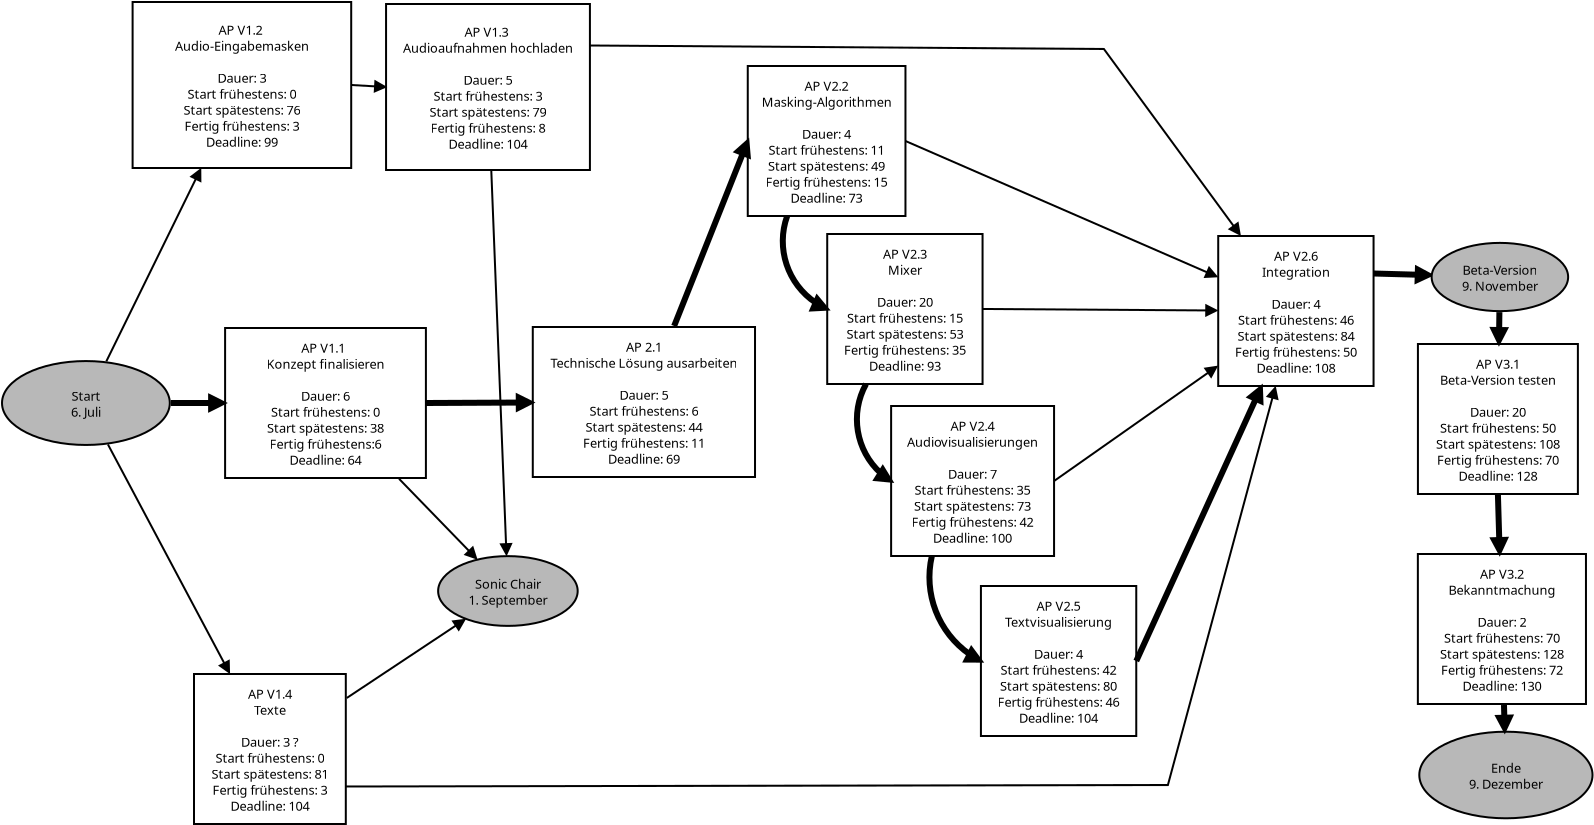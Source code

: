 <?xml version="1.0" encoding="UTF-8"?>
<dia:diagram xmlns:dia="http://www.lysator.liu.se/~alla/dia/">
  <dia:layer name="Background" visible="true" connectable="true" active="true">
    <dia:object type="Flowchart - Box" version="0" id="O0">
      <dia:attribute name="obj_pos">
        <dia:point val="12.81,16.8"/>
      </dia:attribute>
      <dia:attribute name="obj_bb">
        <dia:rectangle val="12.76,16.75;22.9,24.35"/>
      </dia:attribute>
      <dia:attribute name="elem_corner">
        <dia:point val="12.81,16.8"/>
      </dia:attribute>
      <dia:attribute name="elem_width">
        <dia:real val="10.04"/>
      </dia:attribute>
      <dia:attribute name="elem_height">
        <dia:real val="7.5"/>
      </dia:attribute>
      <dia:attribute name="show_background">
        <dia:boolean val="true"/>
      </dia:attribute>
      <dia:attribute name="padding">
        <dia:real val="0.5"/>
      </dia:attribute>
      <dia:attribute name="text">
        <dia:composite type="text">
          <dia:attribute name="string">
            <dia:string>#AP V1.1 
Konzept finalisieren

Dauer: 6
Start frühestens: 0
Start spätestens: 38
Fertig frühestens:6
Deadline: 64#</dia:string>
          </dia:attribute>
          <dia:attribute name="font">
            <dia:font family="sans" style="0" name="Helvetica"/>
          </dia:attribute>
          <dia:attribute name="height">
            <dia:real val="0.8"/>
          </dia:attribute>
          <dia:attribute name="pos">
            <dia:point val="17.83,17.945"/>
          </dia:attribute>
          <dia:attribute name="color">
            <dia:color val="#000000ff"/>
          </dia:attribute>
          <dia:attribute name="alignment">
            <dia:enum val="1"/>
          </dia:attribute>
        </dia:composite>
      </dia:attribute>
    </dia:object>
    <dia:object type="Flowchart - Box" version="0" id="O1">
      <dia:attribute name="obj_pos">
        <dia:point val="8.185,0.5"/>
      </dia:attribute>
      <dia:attribute name="obj_bb">
        <dia:rectangle val="8.135,0.45;19.165,8.85"/>
      </dia:attribute>
      <dia:attribute name="elem_corner">
        <dia:point val="8.185,0.5"/>
      </dia:attribute>
      <dia:attribute name="elem_width">
        <dia:real val="10.93"/>
      </dia:attribute>
      <dia:attribute name="elem_height">
        <dia:real val="8.3"/>
      </dia:attribute>
      <dia:attribute name="show_background">
        <dia:boolean val="true"/>
      </dia:attribute>
      <dia:attribute name="padding">
        <dia:real val="0.5"/>
      </dia:attribute>
      <dia:attribute name="text">
        <dia:composite type="text">
          <dia:attribute name="string">
            <dia:string>#AP V1.2 
Audio-Eingabemasken

Dauer: 3
Start frühestens: 0
Start spätestens: 76
Fertig frühestens: 3
Deadline: 99#</dia:string>
          </dia:attribute>
          <dia:attribute name="font">
            <dia:font family="sans" style="0" name="Helvetica"/>
          </dia:attribute>
          <dia:attribute name="height">
            <dia:real val="0.8"/>
          </dia:attribute>
          <dia:attribute name="pos">
            <dia:point val="13.65,2.045"/>
          </dia:attribute>
          <dia:attribute name="color">
            <dia:color val="#000000ff"/>
          </dia:attribute>
          <dia:attribute name="alignment">
            <dia:enum val="1"/>
          </dia:attribute>
        </dia:composite>
      </dia:attribute>
    </dia:object>
    <dia:object type="Flowchart - Box" version="0" id="O2">
      <dia:attribute name="obj_pos">
        <dia:point val="20.858,0.6"/>
      </dia:attribute>
      <dia:attribute name="obj_bb">
        <dia:rectangle val="20.808,0.55;31.1,8.95"/>
      </dia:attribute>
      <dia:attribute name="elem_corner">
        <dia:point val="20.858,0.6"/>
      </dia:attribute>
      <dia:attribute name="elem_width">
        <dia:real val="10.193"/>
      </dia:attribute>
      <dia:attribute name="elem_height">
        <dia:real val="8.3"/>
      </dia:attribute>
      <dia:attribute name="show_background">
        <dia:boolean val="true"/>
      </dia:attribute>
      <dia:attribute name="padding">
        <dia:real val="0.5"/>
      </dia:attribute>
      <dia:attribute name="text">
        <dia:composite type="text">
          <dia:attribute name="string">
            <dia:string>#AP V1.3 
Audioaufnahmen hochladen

Dauer: 5
Start frühestens: 3
Start spätestens: 79
Fertig frühestens: 8
Deadline: 104#</dia:string>
          </dia:attribute>
          <dia:attribute name="font">
            <dia:font family="sans" style="0" name="Helvetica"/>
          </dia:attribute>
          <dia:attribute name="height">
            <dia:real val="0.8"/>
          </dia:attribute>
          <dia:attribute name="pos">
            <dia:point val="25.954,2.145"/>
          </dia:attribute>
          <dia:attribute name="color">
            <dia:color val="#000000ff"/>
          </dia:attribute>
          <dia:attribute name="alignment">
            <dia:enum val="1"/>
          </dia:attribute>
        </dia:composite>
      </dia:attribute>
    </dia:object>
    <dia:object type="Standard - Line" version="0" id="O3">
      <dia:attribute name="obj_pos">
        <dia:point val="19.115,4.65"/>
      </dia:attribute>
      <dia:attribute name="obj_bb">
        <dia:rectangle val="19.062,4.385;20.919,5.046"/>
      </dia:attribute>
      <dia:attribute name="conn_endpoints">
        <dia:point val="19.115,4.65"/>
        <dia:point val="20.858,4.75"/>
      </dia:attribute>
      <dia:attribute name="numcp">
        <dia:int val="1"/>
      </dia:attribute>
      <dia:attribute name="end_arrow">
        <dia:enum val="3"/>
      </dia:attribute>
      <dia:attribute name="end_arrow_length">
        <dia:real val="0.5"/>
      </dia:attribute>
      <dia:attribute name="end_arrow_width">
        <dia:real val="0.5"/>
      </dia:attribute>
      <dia:connections>
        <dia:connection handle="0" to="O1" connection="8"/>
        <dia:connection handle="1" to="O2" connection="7"/>
      </dia:connections>
    </dia:object>
    <dia:object type="Flowchart - Box" version="0" id="O4">
      <dia:attribute name="obj_pos">
        <dia:point val="11.255,34.1"/>
      </dia:attribute>
      <dia:attribute name="obj_bb">
        <dia:rectangle val="11.205,34.05;18.895,41.65"/>
      </dia:attribute>
      <dia:attribute name="elem_corner">
        <dia:point val="11.255,34.1"/>
      </dia:attribute>
      <dia:attribute name="elem_width">
        <dia:real val="7.59"/>
      </dia:attribute>
      <dia:attribute name="elem_height">
        <dia:real val="7.5"/>
      </dia:attribute>
      <dia:attribute name="show_background">
        <dia:boolean val="true"/>
      </dia:attribute>
      <dia:attribute name="padding">
        <dia:real val="0.5"/>
      </dia:attribute>
      <dia:attribute name="text">
        <dia:composite type="text">
          <dia:attribute name="string">
            <dia:string>#AP V1.4
Texte

Dauer: 3 ?
Start frühestens: 0
Start spätestens: 81
Fertig frühestens: 3
Deadline: 104#</dia:string>
          </dia:attribute>
          <dia:attribute name="font">
            <dia:font family="sans" style="0" name="Helvetica"/>
          </dia:attribute>
          <dia:attribute name="height">
            <dia:real val="0.8"/>
          </dia:attribute>
          <dia:attribute name="pos">
            <dia:point val="15.05,35.245"/>
          </dia:attribute>
          <dia:attribute name="color">
            <dia:color val="#000000ff"/>
          </dia:attribute>
          <dia:attribute name="alignment">
            <dia:enum val="1"/>
          </dia:attribute>
        </dia:composite>
      </dia:attribute>
    </dia:object>
    <dia:object type="Flowchart - Box" version="0" id="O5">
      <dia:attribute name="obj_pos">
        <dia:point val="28.194,16.75"/>
      </dia:attribute>
      <dia:attribute name="obj_bb">
        <dia:rectangle val="28.144,16.7;39.356,24.3"/>
      </dia:attribute>
      <dia:attribute name="elem_corner">
        <dia:point val="28.194,16.75"/>
      </dia:attribute>
      <dia:attribute name="elem_width">
        <dia:real val="11.112"/>
      </dia:attribute>
      <dia:attribute name="elem_height">
        <dia:real val="7.5"/>
      </dia:attribute>
      <dia:attribute name="show_background">
        <dia:boolean val="true"/>
      </dia:attribute>
      <dia:attribute name="padding">
        <dia:real val="0.5"/>
      </dia:attribute>
      <dia:attribute name="text">
        <dia:composite type="text">
          <dia:attribute name="string">
            <dia:string>#AP 2.1
Technische Lösung ausarbeiten

Dauer: 5
Start frühestens: 6
Start spätestens: 44
Fertig frühestens: 11
Deadline: 69#</dia:string>
          </dia:attribute>
          <dia:attribute name="font">
            <dia:font family="sans" style="0" name="Helvetica"/>
          </dia:attribute>
          <dia:attribute name="height">
            <dia:real val="0.8"/>
          </dia:attribute>
          <dia:attribute name="pos">
            <dia:point val="33.75,17.895"/>
          </dia:attribute>
          <dia:attribute name="color">
            <dia:color val="#000000ff"/>
          </dia:attribute>
          <dia:attribute name="alignment">
            <dia:enum val="1"/>
          </dia:attribute>
        </dia:composite>
      </dia:attribute>
    </dia:object>
    <dia:object type="Standard - Line" version="0" id="O6">
      <dia:attribute name="obj_pos">
        <dia:point val="22.85,20.55"/>
      </dia:attribute>
      <dia:attribute name="obj_bb">
        <dia:rectangle val="22.699,20.037;28.33,21.022"/>
      </dia:attribute>
      <dia:attribute name="conn_endpoints">
        <dia:point val="22.85,20.55"/>
        <dia:point val="28.144,20.526"/>
      </dia:attribute>
      <dia:attribute name="numcp">
        <dia:int val="1"/>
      </dia:attribute>
      <dia:attribute name="line_width">
        <dia:real val="0.3"/>
      </dia:attribute>
      <dia:attribute name="end_arrow">
        <dia:enum val="3"/>
      </dia:attribute>
      <dia:attribute name="end_arrow_length">
        <dia:real val="0.5"/>
      </dia:attribute>
      <dia:attribute name="end_arrow_width">
        <dia:real val="0.5"/>
      </dia:attribute>
      <dia:connections>
        <dia:connection handle="0" to="O0" connection="8"/>
        <dia:connection handle="1" to="O5" connection="16"/>
      </dia:connections>
    </dia:object>
    <dia:object type="Flowchart - Box" version="0" id="O7">
      <dia:attribute name="obj_pos">
        <dia:point val="38.943,3.7"/>
      </dia:attribute>
      <dia:attribute name="obj_bb">
        <dia:rectangle val="38.892,3.65;46.877,11.25"/>
      </dia:attribute>
      <dia:attribute name="elem_corner">
        <dia:point val="38.943,3.7"/>
      </dia:attribute>
      <dia:attribute name="elem_width">
        <dia:real val="7.885"/>
      </dia:attribute>
      <dia:attribute name="elem_height">
        <dia:real val="7.5"/>
      </dia:attribute>
      <dia:attribute name="show_background">
        <dia:boolean val="true"/>
      </dia:attribute>
      <dia:attribute name="padding">
        <dia:real val="0.5"/>
      </dia:attribute>
      <dia:attribute name="text">
        <dia:composite type="text">
          <dia:attribute name="string">
            <dia:string>#AP V2.2
Masking-Algorithmen

Dauer: 4
Start frühestens: 11
Start spätestens: 49
Fertig frühestens: 15
Deadline: 73#</dia:string>
          </dia:attribute>
          <dia:attribute name="font">
            <dia:font family="sans" style="0" name="Helvetica"/>
          </dia:attribute>
          <dia:attribute name="height">
            <dia:real val="0.8"/>
          </dia:attribute>
          <dia:attribute name="pos">
            <dia:point val="42.885,4.845"/>
          </dia:attribute>
          <dia:attribute name="color">
            <dia:color val="#000000ff"/>
          </dia:attribute>
          <dia:attribute name="alignment">
            <dia:enum val="1"/>
          </dia:attribute>
        </dia:composite>
      </dia:attribute>
    </dia:object>
    <dia:object type="Standard - Line" version="0" id="O8">
      <dia:attribute name="obj_pos">
        <dia:point val="35.262,16.701"/>
      </dia:attribute>
      <dia:attribute name="obj_bb">
        <dia:rectangle val="35.067,7.255;39.137,16.895"/>
      </dia:attribute>
      <dia:attribute name="conn_endpoints">
        <dia:point val="35.262,16.701"/>
        <dia:point val="38.943,7.45"/>
      </dia:attribute>
      <dia:attribute name="numcp">
        <dia:int val="1"/>
      </dia:attribute>
      <dia:attribute name="line_width">
        <dia:real val="0.3"/>
      </dia:attribute>
      <dia:attribute name="end_arrow">
        <dia:enum val="3"/>
      </dia:attribute>
      <dia:attribute name="end_arrow_length">
        <dia:real val="0.5"/>
      </dia:attribute>
      <dia:attribute name="end_arrow_width">
        <dia:real val="0.5"/>
      </dia:attribute>
      <dia:connections>
        <dia:connection handle="0" to="O5" connection="16"/>
        <dia:connection handle="1" to="O7" connection="7"/>
      </dia:connections>
    </dia:object>
    <dia:object type="Flowchart - Box" version="0" id="O9">
      <dia:attribute name="obj_pos">
        <dia:point val="42.916,12.1"/>
      </dia:attribute>
      <dia:attribute name="obj_bb">
        <dia:rectangle val="42.866,12.05;50.734,19.65"/>
      </dia:attribute>
      <dia:attribute name="elem_corner">
        <dia:point val="42.916,12.1"/>
      </dia:attribute>
      <dia:attribute name="elem_width">
        <dia:real val="7.767"/>
      </dia:attribute>
      <dia:attribute name="elem_height">
        <dia:real val="7.5"/>
      </dia:attribute>
      <dia:attribute name="show_background">
        <dia:boolean val="true"/>
      </dia:attribute>
      <dia:attribute name="padding">
        <dia:real val="0.5"/>
      </dia:attribute>
      <dia:attribute name="text">
        <dia:composite type="text">
          <dia:attribute name="string">
            <dia:string>#AP V2.3
Mixer

Dauer: 20
Start frühestens: 15
Start spätestens: 53
Fertig frühestens: 35
Deadline: 93#</dia:string>
          </dia:attribute>
          <dia:attribute name="font">
            <dia:font family="sans" style="0" name="Helvetica"/>
          </dia:attribute>
          <dia:attribute name="height">
            <dia:real val="0.8"/>
          </dia:attribute>
          <dia:attribute name="pos">
            <dia:point val="46.8,13.245"/>
          </dia:attribute>
          <dia:attribute name="color">
            <dia:color val="#000000ff"/>
          </dia:attribute>
          <dia:attribute name="alignment">
            <dia:enum val="1"/>
          </dia:attribute>
        </dia:composite>
      </dia:attribute>
    </dia:object>
    <dia:object type="Flowchart - Box" version="0" id="O10">
      <dia:attribute name="obj_pos">
        <dia:point val="46.111,20.7"/>
      </dia:attribute>
      <dia:attribute name="obj_bb">
        <dia:rectangle val="46.061,20.65;54.309,28.25"/>
      </dia:attribute>
      <dia:attribute name="elem_corner">
        <dia:point val="46.111,20.7"/>
      </dia:attribute>
      <dia:attribute name="elem_width">
        <dia:real val="8.147"/>
      </dia:attribute>
      <dia:attribute name="elem_height">
        <dia:real val="7.5"/>
      </dia:attribute>
      <dia:attribute name="show_background">
        <dia:boolean val="true"/>
      </dia:attribute>
      <dia:attribute name="padding">
        <dia:real val="0.5"/>
      </dia:attribute>
      <dia:attribute name="text">
        <dia:composite type="text">
          <dia:attribute name="string">
            <dia:string>#AP V2.4
Audiovisualisierungen

Dauer: 7
Start frühestens: 35
Start spätestens: 73
Fertig frühestens: 42
Deadline: 100#</dia:string>
          </dia:attribute>
          <dia:attribute name="font">
            <dia:font family="sans" style="0" name="Helvetica"/>
          </dia:attribute>
          <dia:attribute name="height">
            <dia:real val="0.8"/>
          </dia:attribute>
          <dia:attribute name="pos">
            <dia:point val="50.185,21.845"/>
          </dia:attribute>
          <dia:attribute name="color">
            <dia:color val="#000000ff"/>
          </dia:attribute>
          <dia:attribute name="alignment">
            <dia:enum val="1"/>
          </dia:attribute>
        </dia:composite>
      </dia:attribute>
    </dia:object>
    <dia:object type="Flowchart - Box" version="0" id="O11">
      <dia:attribute name="obj_pos">
        <dia:point val="50.601,29.7"/>
      </dia:attribute>
      <dia:attribute name="obj_bb">
        <dia:rectangle val="50.551,29.65;58.419,37.25"/>
      </dia:attribute>
      <dia:attribute name="elem_corner">
        <dia:point val="50.601,29.7"/>
      </dia:attribute>
      <dia:attribute name="elem_width">
        <dia:real val="7.767"/>
      </dia:attribute>
      <dia:attribute name="elem_height">
        <dia:real val="7.5"/>
      </dia:attribute>
      <dia:attribute name="show_background">
        <dia:boolean val="true"/>
      </dia:attribute>
      <dia:attribute name="padding">
        <dia:real val="0.5"/>
      </dia:attribute>
      <dia:attribute name="text">
        <dia:composite type="text">
          <dia:attribute name="string">
            <dia:string>#AP V2.5
Textvisualisierung

Dauer: 4
Start frühestens: 42
Start spätestens: 80
Fertig frühestens: 46
Deadline: 104#</dia:string>
          </dia:attribute>
          <dia:attribute name="font">
            <dia:font family="sans" style="0" name="Helvetica"/>
          </dia:attribute>
          <dia:attribute name="height">
            <dia:real val="0.8"/>
          </dia:attribute>
          <dia:attribute name="pos">
            <dia:point val="54.485,30.845"/>
          </dia:attribute>
          <dia:attribute name="color">
            <dia:color val="#000000ff"/>
          </dia:attribute>
          <dia:attribute name="alignment">
            <dia:enum val="1"/>
          </dia:attribute>
        </dia:composite>
      </dia:attribute>
    </dia:object>
    <dia:object type="Flowchart - Box" version="0" id="O12">
      <dia:attribute name="obj_pos">
        <dia:point val="62.466,12.2"/>
      </dia:attribute>
      <dia:attribute name="obj_bb">
        <dia:rectangle val="62.416,12.15;70.284,19.75"/>
      </dia:attribute>
      <dia:attribute name="elem_corner">
        <dia:point val="62.466,12.2"/>
      </dia:attribute>
      <dia:attribute name="elem_width">
        <dia:real val="7.767"/>
      </dia:attribute>
      <dia:attribute name="elem_height">
        <dia:real val="7.5"/>
      </dia:attribute>
      <dia:attribute name="show_background">
        <dia:boolean val="true"/>
      </dia:attribute>
      <dia:attribute name="padding">
        <dia:real val="0.5"/>
      </dia:attribute>
      <dia:attribute name="text">
        <dia:composite type="text">
          <dia:attribute name="string">
            <dia:string>#AP V2.6
Integration

Dauer: 4
Start frühestens: 46
Start spätestens: 84
Fertig frühestens: 50
Deadline: 108#</dia:string>
          </dia:attribute>
          <dia:attribute name="font">
            <dia:font family="sans" style="0" name="Helvetica"/>
          </dia:attribute>
          <dia:attribute name="height">
            <dia:real val="0.8"/>
          </dia:attribute>
          <dia:attribute name="pos">
            <dia:point val="66.35,13.345"/>
          </dia:attribute>
          <dia:attribute name="color">
            <dia:color val="#000000ff"/>
          </dia:attribute>
          <dia:attribute name="alignment">
            <dia:enum val="1"/>
          </dia:attribute>
        </dia:composite>
      </dia:attribute>
    </dia:object>
    <dia:object type="Standard - Line" version="0" id="O13">
      <dia:attribute name="obj_pos">
        <dia:point val="46.828,7.45"/>
      </dia:attribute>
      <dia:attribute name="obj_bb">
        <dia:rectangle val="46.762,7.384;62.483,14.313"/>
      </dia:attribute>
      <dia:attribute name="conn_endpoints">
        <dia:point val="46.828,7.45"/>
        <dia:point val="62.417,14.237"/>
      </dia:attribute>
      <dia:attribute name="numcp">
        <dia:int val="1"/>
      </dia:attribute>
      <dia:attribute name="end_arrow">
        <dia:enum val="3"/>
      </dia:attribute>
      <dia:attribute name="end_arrow_length">
        <dia:real val="0.5"/>
      </dia:attribute>
      <dia:attribute name="end_arrow_width">
        <dia:real val="0.5"/>
      </dia:attribute>
      <dia:connections>
        <dia:connection handle="0" to="O7" connection="8"/>
        <dia:connection handle="1" to="O12" connection="16"/>
      </dia:connections>
    </dia:object>
    <dia:object type="Standard - Line" version="0" id="O14">
      <dia:attribute name="obj_pos">
        <dia:point val="50.684,15.85"/>
      </dia:attribute>
      <dia:attribute name="obj_bb">
        <dia:rectangle val="50.633,15.59;62.479,16.252"/>
      </dia:attribute>
      <dia:attribute name="conn_endpoints">
        <dia:point val="50.684,15.85"/>
        <dia:point val="62.417,15.925"/>
      </dia:attribute>
      <dia:attribute name="numcp">
        <dia:int val="1"/>
      </dia:attribute>
      <dia:attribute name="end_arrow">
        <dia:enum val="3"/>
      </dia:attribute>
      <dia:attribute name="end_arrow_length">
        <dia:real val="0.5"/>
      </dia:attribute>
      <dia:attribute name="end_arrow_width">
        <dia:real val="0.5"/>
      </dia:attribute>
      <dia:connections>
        <dia:connection handle="0" to="O9" connection="8"/>
        <dia:connection handle="1" to="O12" connection="16"/>
      </dia:connections>
    </dia:object>
    <dia:object type="Standard - Line" version="0" id="O15">
      <dia:attribute name="obj_pos">
        <dia:point val="54.259,24.45"/>
      </dia:attribute>
      <dia:attribute name="obj_bb">
        <dia:rectangle val="54.189,18.646;62.486,24.52"/>
      </dia:attribute>
      <dia:attribute name="conn_endpoints">
        <dia:point val="54.259,24.45"/>
        <dia:point val="62.416,18.715"/>
      </dia:attribute>
      <dia:attribute name="numcp">
        <dia:int val="1"/>
      </dia:attribute>
      <dia:attribute name="end_arrow">
        <dia:enum val="3"/>
      </dia:attribute>
      <dia:attribute name="end_arrow_length">
        <dia:real val="0.5"/>
      </dia:attribute>
      <dia:attribute name="end_arrow_width">
        <dia:real val="0.5"/>
      </dia:attribute>
      <dia:connections>
        <dia:connection handle="0" to="O10" connection="8"/>
        <dia:connection handle="1" to="O12" connection="16"/>
      </dia:connections>
    </dia:object>
    <dia:object type="Standard - Line" version="0" id="O16">
      <dia:attribute name="obj_pos">
        <dia:point val="58.369,33.45"/>
      </dia:attribute>
      <dia:attribute name="obj_bb">
        <dia:rectangle val="58.17,19.551;64.816,33.649"/>
      </dia:attribute>
      <dia:attribute name="conn_endpoints">
        <dia:point val="58.369,33.45"/>
        <dia:point val="64.617,19.749"/>
      </dia:attribute>
      <dia:attribute name="numcp">
        <dia:int val="1"/>
      </dia:attribute>
      <dia:attribute name="line_width">
        <dia:real val="0.3"/>
      </dia:attribute>
      <dia:attribute name="end_arrow">
        <dia:enum val="3"/>
      </dia:attribute>
      <dia:attribute name="end_arrow_length">
        <dia:real val="0.5"/>
      </dia:attribute>
      <dia:attribute name="end_arrow_width">
        <dia:real val="0.5"/>
      </dia:attribute>
      <dia:connections>
        <dia:connection handle="0" to="O11" connection="8"/>
        <dia:connection handle="1" to="O12" connection="16"/>
      </dia:connections>
    </dia:object>
    <dia:object type="Standard - PolyLine" version="0" id="O17">
      <dia:attribute name="obj_pos">
        <dia:point val="18.845,39.725"/>
      </dia:attribute>
      <dia:attribute name="obj_bb">
        <dia:rectangle val="18.795,15.89;66.513,39.775"/>
      </dia:attribute>
      <dia:attribute name="poly_points">
        <dia:point val="18.845,39.725"/>
        <dia:point val="59.95,39.65"/>
        <dia:point val="66.35,15.95"/>
      </dia:attribute>
      <dia:attribute name="end_arrow">
        <dia:enum val="3"/>
      </dia:attribute>
      <dia:attribute name="end_arrow_length">
        <dia:real val="0.5"/>
      </dia:attribute>
      <dia:attribute name="end_arrow_width">
        <dia:real val="0.5"/>
      </dia:attribute>
      <dia:connections>
        <dia:connection handle="0" to="O4" connection="10"/>
        <dia:connection handle="2" to="O12" connection="16"/>
      </dia:connections>
    </dia:object>
    <dia:object type="Standard - PolyLine" version="0" id="O18">
      <dia:attribute name="obj_pos">
        <dia:point val="31.05,2.675"/>
      </dia:attribute>
      <dia:attribute name="obj_bb">
        <dia:rectangle val="31.0,2.625;66.388,16.0"/>
      </dia:attribute>
      <dia:attribute name="poly_points">
        <dia:point val="31.05,2.675"/>
        <dia:point val="56.75,2.85"/>
        <dia:point val="66.35,15.95"/>
      </dia:attribute>
      <dia:attribute name="end_arrow">
        <dia:enum val="3"/>
      </dia:attribute>
      <dia:attribute name="end_arrow_length">
        <dia:real val="0.5"/>
      </dia:attribute>
      <dia:attribute name="end_arrow_width">
        <dia:real val="0.5"/>
      </dia:attribute>
      <dia:connections>
        <dia:connection handle="0" to="O2" connection="6"/>
        <dia:connection handle="2" to="O12" connection="16"/>
      </dia:connections>
    </dia:object>
    <dia:object type="Flowchart - Box" version="0" id="O19">
      <dia:attribute name="obj_pos">
        <dia:point val="72.451,17.6"/>
      </dia:attribute>
      <dia:attribute name="obj_bb">
        <dia:rectangle val="72.401,17.55;80.499,25.15"/>
      </dia:attribute>
      <dia:attribute name="elem_corner">
        <dia:point val="72.451,17.6"/>
      </dia:attribute>
      <dia:attribute name="elem_width">
        <dia:real val="7.998"/>
      </dia:attribute>
      <dia:attribute name="elem_height">
        <dia:real val="7.5"/>
      </dia:attribute>
      <dia:attribute name="border_width">
        <dia:real val="0.1"/>
      </dia:attribute>
      <dia:attribute name="show_background">
        <dia:boolean val="true"/>
      </dia:attribute>
      <dia:attribute name="padding">
        <dia:real val="0.5"/>
      </dia:attribute>
      <dia:attribute name="text">
        <dia:composite type="text">
          <dia:attribute name="string">
            <dia:string>#AP V3.1
Beta-Version testen

Dauer: 20
Start frühestens: 50
Start spätestens: 108
Fertig frühestens: 70
Deadline: 128#</dia:string>
          </dia:attribute>
          <dia:attribute name="font">
            <dia:font family="sans" style="0" name="Helvetica"/>
          </dia:attribute>
          <dia:attribute name="height">
            <dia:real val="0.8"/>
          </dia:attribute>
          <dia:attribute name="pos">
            <dia:point val="76.45,18.745"/>
          </dia:attribute>
          <dia:attribute name="color">
            <dia:color val="#000000ff"/>
          </dia:attribute>
          <dia:attribute name="alignment">
            <dia:enum val="1"/>
          </dia:attribute>
        </dia:composite>
      </dia:attribute>
    </dia:object>
    <dia:object type="Standard - Line" version="0" id="O20">
      <dia:attribute name="obj_pos">
        <dia:point val="70.234,14.075"/>
      </dia:attribute>
      <dia:attribute name="obj_bb">
        <dia:rectangle val="70.08,13.639;73.278,14.625"/>
      </dia:attribute>
      <dia:attribute name="conn_endpoints">
        <dia:point val="70.234,14.075"/>
        <dia:point val="73.092,14.154"/>
      </dia:attribute>
      <dia:attribute name="numcp">
        <dia:int val="1"/>
      </dia:attribute>
      <dia:attribute name="line_width">
        <dia:real val="0.3"/>
      </dia:attribute>
      <dia:attribute name="end_arrow">
        <dia:enum val="3"/>
      </dia:attribute>
      <dia:attribute name="end_arrow_length">
        <dia:real val="0.5"/>
      </dia:attribute>
      <dia:attribute name="end_arrow_width">
        <dia:real val="0.5"/>
      </dia:attribute>
      <dia:connections>
        <dia:connection handle="0" to="O12" connection="6"/>
        <dia:connection handle="1" to="O35" connection="16"/>
      </dia:connections>
    </dia:object>
    <dia:object type="Flowchart - Box" version="0" id="O21">
      <dia:attribute name="obj_pos">
        <dia:point val="72.448,28.1"/>
      </dia:attribute>
      <dia:attribute name="obj_bb">
        <dia:rectangle val="72.397,28.05;80.903,35.65"/>
      </dia:attribute>
      <dia:attribute name="elem_corner">
        <dia:point val="72.448,28.1"/>
      </dia:attribute>
      <dia:attribute name="elem_width">
        <dia:real val="8.405"/>
      </dia:attribute>
      <dia:attribute name="elem_height">
        <dia:real val="7.5"/>
      </dia:attribute>
      <dia:attribute name="show_background">
        <dia:boolean val="true"/>
      </dia:attribute>
      <dia:attribute name="padding">
        <dia:real val="0.5"/>
      </dia:attribute>
      <dia:attribute name="text">
        <dia:composite type="text">
          <dia:attribute name="string">
            <dia:string>#AP V3.2
Bekanntmachung

Dauer: 2
Start frühestens: 70
Start spätestens: 128
Fertig frühestens: 72
Deadline: 130#</dia:string>
          </dia:attribute>
          <dia:attribute name="font">
            <dia:font family="sans" style="0" name="Helvetica"/>
          </dia:attribute>
          <dia:attribute name="height">
            <dia:real val="0.8"/>
          </dia:attribute>
          <dia:attribute name="pos">
            <dia:point val="76.65,29.245"/>
          </dia:attribute>
          <dia:attribute name="color">
            <dia:color val="#000000ff"/>
          </dia:attribute>
          <dia:attribute name="alignment">
            <dia:enum val="1"/>
          </dia:attribute>
        </dia:composite>
      </dia:attribute>
    </dia:object>
    <dia:object type="Flowchart - Ellipse" version="0" id="O22">
      <dia:attribute name="obj_pos">
        <dia:point val="1.655,18.453"/>
      </dia:attribute>
      <dia:attribute name="obj_bb">
        <dia:rectangle val="1.605,18.402;10.095,22.697"/>
      </dia:attribute>
      <dia:attribute name="elem_corner">
        <dia:point val="1.655,18.453"/>
      </dia:attribute>
      <dia:attribute name="elem_width">
        <dia:real val="8.39"/>
      </dia:attribute>
      <dia:attribute name="elem_height">
        <dia:real val="4.195"/>
      </dia:attribute>
      <dia:attribute name="inner_color">
        <dia:color val="#b8b8b8ff"/>
      </dia:attribute>
      <dia:attribute name="show_background">
        <dia:boolean val="true"/>
      </dia:attribute>
      <dia:attribute name="padding">
        <dia:real val="0.354"/>
      </dia:attribute>
      <dia:attribute name="text">
        <dia:composite type="text">
          <dia:attribute name="string">
            <dia:string>#Start
6. Juli#</dia:string>
          </dia:attribute>
          <dia:attribute name="font">
            <dia:font family="sans" style="0" name="Helvetica"/>
          </dia:attribute>
          <dia:attribute name="height">
            <dia:real val="0.8"/>
          </dia:attribute>
          <dia:attribute name="pos">
            <dia:point val="5.85,20.345"/>
          </dia:attribute>
          <dia:attribute name="color">
            <dia:color val="#000000ff"/>
          </dia:attribute>
          <dia:attribute name="alignment">
            <dia:enum val="1"/>
          </dia:attribute>
        </dia:composite>
      </dia:attribute>
    </dia:object>
    <dia:object type="Standard - Line" version="0" id="O23">
      <dia:attribute name="obj_pos">
        <dia:point val="6.871,18.468"/>
      </dia:attribute>
      <dia:attribute name="obj_bb">
        <dia:rectangle val="6.804,8.779;11.658,18.535"/>
      </dia:attribute>
      <dia:attribute name="conn_endpoints">
        <dia:point val="6.871,18.468"/>
        <dia:point val="11.591,8.846"/>
      </dia:attribute>
      <dia:attribute name="numcp">
        <dia:int val="1"/>
      </dia:attribute>
      <dia:attribute name="end_arrow">
        <dia:enum val="3"/>
      </dia:attribute>
      <dia:attribute name="end_arrow_length">
        <dia:real val="0.5"/>
      </dia:attribute>
      <dia:attribute name="end_arrow_width">
        <dia:real val="0.5"/>
      </dia:attribute>
      <dia:connections>
        <dia:connection handle="0" to="O22" connection="16"/>
        <dia:connection handle="1" to="O1" connection="16"/>
      </dia:connections>
    </dia:object>
    <dia:object type="Standard - Line" version="0" id="O24">
      <dia:attribute name="obj_pos">
        <dia:point val="10.095,20.55"/>
      </dia:attribute>
      <dia:attribute name="obj_bb">
        <dia:rectangle val="9.945,20.057;12.946,21.043"/>
      </dia:attribute>
      <dia:attribute name="conn_endpoints">
        <dia:point val="10.095,20.55"/>
        <dia:point val="12.761,20.55"/>
      </dia:attribute>
      <dia:attribute name="numcp">
        <dia:int val="1"/>
      </dia:attribute>
      <dia:attribute name="line_width">
        <dia:real val="0.3"/>
      </dia:attribute>
      <dia:attribute name="end_arrow">
        <dia:enum val="3"/>
      </dia:attribute>
      <dia:attribute name="end_arrow_length">
        <dia:real val="0.5"/>
      </dia:attribute>
      <dia:attribute name="end_arrow_width">
        <dia:real val="0.5"/>
      </dia:attribute>
      <dia:connections>
        <dia:connection handle="0" to="O22" connection="16"/>
        <dia:connection handle="1" to="O0" connection="16"/>
      </dia:connections>
    </dia:object>
    <dia:object type="Standard - Line" version="0" id="O25">
      <dia:attribute name="obj_pos">
        <dia:point val="6.951,22.621"/>
      </dia:attribute>
      <dia:attribute name="obj_bb">
        <dia:rectangle val="6.884,22.553;13.097,34.118"/>
      </dia:attribute>
      <dia:attribute name="conn_endpoints">
        <dia:point val="6.951,22.621"/>
        <dia:point val="13.029,34.05"/>
      </dia:attribute>
      <dia:attribute name="numcp">
        <dia:int val="1"/>
      </dia:attribute>
      <dia:attribute name="end_arrow">
        <dia:enum val="3"/>
      </dia:attribute>
      <dia:attribute name="end_arrow_length">
        <dia:real val="0.5"/>
      </dia:attribute>
      <dia:attribute name="end_arrow_width">
        <dia:real val="0.5"/>
      </dia:attribute>
      <dia:connections>
        <dia:connection handle="0" to="O22" connection="16"/>
        <dia:connection handle="1" to="O4" connection="16"/>
      </dia:connections>
    </dia:object>
    <dia:object type="Flowchart - Ellipse" version="0" id="O26">
      <dia:attribute name="obj_pos">
        <dia:point val="72.52,36.985"/>
      </dia:attribute>
      <dia:attribute name="obj_bb">
        <dia:rectangle val="72.47,36.935;81.23,41.365"/>
      </dia:attribute>
      <dia:attribute name="elem_corner">
        <dia:point val="72.52,36.985"/>
      </dia:attribute>
      <dia:attribute name="elem_width">
        <dia:real val="8.661"/>
      </dia:attribute>
      <dia:attribute name="elem_height">
        <dia:real val="4.33"/>
      </dia:attribute>
      <dia:attribute name="inner_color">
        <dia:color val="#b8b8b8ff"/>
      </dia:attribute>
      <dia:attribute name="show_background">
        <dia:boolean val="true"/>
      </dia:attribute>
      <dia:attribute name="padding">
        <dia:real val="0.354"/>
      </dia:attribute>
      <dia:attribute name="text">
        <dia:composite type="text">
          <dia:attribute name="string">
            <dia:string>#Ende
9. Dezember#</dia:string>
          </dia:attribute>
          <dia:attribute name="font">
            <dia:font family="sans" style="0" name="Helvetica"/>
          </dia:attribute>
          <dia:attribute name="height">
            <dia:real val="0.8"/>
          </dia:attribute>
          <dia:attribute name="pos">
            <dia:point val="76.85,38.945"/>
          </dia:attribute>
          <dia:attribute name="color">
            <dia:color val="#000000ff"/>
          </dia:attribute>
          <dia:attribute name="alignment">
            <dia:enum val="1"/>
          </dia:attribute>
        </dia:composite>
      </dia:attribute>
    </dia:object>
    <dia:object type="Standard - Line" version="0" id="O27">
      <dia:attribute name="obj_pos">
        <dia:point val="76.754,35.65"/>
      </dia:attribute>
      <dia:attribute name="obj_bb">
        <dia:rectangle val="76.275,35.496;77.26,37.121"/>
      </dia:attribute>
      <dia:attribute name="conn_endpoints">
        <dia:point val="76.754,35.65"/>
        <dia:point val="76.789,36.936"/>
      </dia:attribute>
      <dia:attribute name="numcp">
        <dia:int val="1"/>
      </dia:attribute>
      <dia:attribute name="line_width">
        <dia:real val="0.3"/>
      </dia:attribute>
      <dia:attribute name="end_arrow">
        <dia:enum val="3"/>
      </dia:attribute>
      <dia:attribute name="end_arrow_length">
        <dia:real val="0.5"/>
      </dia:attribute>
      <dia:attribute name="end_arrow_width">
        <dia:real val="0.5"/>
      </dia:attribute>
      <dia:connections>
        <dia:connection handle="0" to="O21" connection="16"/>
        <dia:connection handle="1" to="O26" connection="16"/>
      </dia:connections>
    </dia:object>
    <dia:object type="Standard - Arc" version="0" id="O28">
      <dia:attribute name="obj_pos">
        <dia:point val="40.914,11.2"/>
      </dia:attribute>
      <dia:attribute name="obj_bb">
        <dia:rectangle val="40.544,11.003;43.113,16.047"/>
      </dia:attribute>
      <dia:attribute name="conn_endpoints">
        <dia:point val="40.914,11.2"/>
        <dia:point val="42.916,15.85"/>
      </dia:attribute>
      <dia:attribute name="curve_distance">
        <dia:real val="1"/>
      </dia:attribute>
      <dia:attribute name="line_width">
        <dia:real val="0.3"/>
      </dia:attribute>
      <dia:attribute name="end_arrow">
        <dia:enum val="3"/>
      </dia:attribute>
      <dia:attribute name="end_arrow_length">
        <dia:real val="0.5"/>
      </dia:attribute>
      <dia:attribute name="end_arrow_width">
        <dia:real val="0.5"/>
      </dia:attribute>
      <dia:connections>
        <dia:connection handle="0" to="O7" connection="12"/>
        <dia:connection handle="1" to="O9" connection="7"/>
      </dia:connections>
    </dia:object>
    <dia:object type="Standard - Arc" version="0" id="O29">
      <dia:attribute name="obj_pos">
        <dia:point val="44.858,19.6"/>
      </dia:attribute>
      <dia:attribute name="obj_bb">
        <dia:rectangle val="44.251,19.417;46.294,24.633"/>
      </dia:attribute>
      <dia:attribute name="conn_endpoints">
        <dia:point val="44.858,19.6"/>
        <dia:point val="46.111,24.45"/>
      </dia:attribute>
      <dia:attribute name="curve_distance">
        <dia:real val="1"/>
      </dia:attribute>
      <dia:attribute name="line_width">
        <dia:real val="0.3"/>
      </dia:attribute>
      <dia:attribute name="end_arrow">
        <dia:enum val="3"/>
      </dia:attribute>
      <dia:attribute name="end_arrow_length">
        <dia:real val="0.5"/>
      </dia:attribute>
      <dia:attribute name="end_arrow_width">
        <dia:real val="0.5"/>
      </dia:attribute>
      <dia:connections>
        <dia:connection handle="0" to="O9" connection="12"/>
        <dia:connection handle="1" to="O10" connection="7"/>
      </dia:connections>
    </dia:object>
    <dia:object type="Standard - Arc" version="0" id="O30">
      <dia:attribute name="obj_pos">
        <dia:point val="48.148,28.2"/>
      </dia:attribute>
      <dia:attribute name="obj_bb">
        <dia:rectangle val="47.877,28.001;50.801,33.649"/>
      </dia:attribute>
      <dia:attribute name="conn_endpoints">
        <dia:point val="48.148,28.2"/>
        <dia:point val="50.601,33.45"/>
      </dia:attribute>
      <dia:attribute name="curve_distance">
        <dia:real val="1"/>
      </dia:attribute>
      <dia:attribute name="line_width">
        <dia:real val="0.3"/>
      </dia:attribute>
      <dia:attribute name="end_arrow">
        <dia:enum val="3"/>
      </dia:attribute>
      <dia:attribute name="end_arrow_length">
        <dia:real val="0.5"/>
      </dia:attribute>
      <dia:attribute name="end_arrow_width">
        <dia:real val="0.5"/>
      </dia:attribute>
      <dia:connections>
        <dia:connection handle="0" to="O10" connection="12"/>
        <dia:connection handle="1" to="O11" connection="7"/>
      </dia:connections>
    </dia:object>
    <dia:object type="Flowchart - Ellipse" version="0" id="O31">
      <dia:attribute name="obj_pos">
        <dia:point val="23.461,28.206"/>
      </dia:attribute>
      <dia:attribute name="obj_bb">
        <dia:rectangle val="23.411,28.155;30.489,31.744"/>
      </dia:attribute>
      <dia:attribute name="elem_corner">
        <dia:point val="23.461,28.206"/>
      </dia:attribute>
      <dia:attribute name="elem_width">
        <dia:real val="6.978"/>
      </dia:attribute>
      <dia:attribute name="elem_height">
        <dia:real val="3.489"/>
      </dia:attribute>
      <dia:attribute name="inner_color">
        <dia:color val="#b8b8b8ff"/>
      </dia:attribute>
      <dia:attribute name="show_background">
        <dia:boolean val="true"/>
      </dia:attribute>
      <dia:attribute name="padding">
        <dia:real val="0.354"/>
      </dia:attribute>
      <dia:attribute name="text">
        <dia:composite type="text">
          <dia:attribute name="string">
            <dia:string>#Sonic Chair
1. September#</dia:string>
          </dia:attribute>
          <dia:attribute name="font">
            <dia:font family="sans" style="0" name="Helvetica"/>
          </dia:attribute>
          <dia:attribute name="height">
            <dia:real val="0.8"/>
          </dia:attribute>
          <dia:attribute name="pos">
            <dia:point val="26.95,29.745"/>
          </dia:attribute>
          <dia:attribute name="color">
            <dia:color val="#000000ff"/>
          </dia:attribute>
          <dia:attribute name="alignment">
            <dia:enum val="1"/>
          </dia:attribute>
        </dia:composite>
      </dia:attribute>
    </dia:object>
    <dia:object type="Standard - Line" version="0" id="O32">
      <dia:attribute name="obj_pos">
        <dia:point val="26.12,8.95"/>
      </dia:attribute>
      <dia:attribute name="obj_bb">
        <dia:rectangle val="26.068,8.898;27.186,28.218"/>
      </dia:attribute>
      <dia:attribute name="conn_endpoints">
        <dia:point val="26.12,8.95"/>
        <dia:point val="26.879,28.156"/>
      </dia:attribute>
      <dia:attribute name="numcp">
        <dia:int val="1"/>
      </dia:attribute>
      <dia:attribute name="end_arrow">
        <dia:enum val="3"/>
      </dia:attribute>
      <dia:attribute name="end_arrow_length">
        <dia:real val="0.5"/>
      </dia:attribute>
      <dia:attribute name="end_arrow_width">
        <dia:real val="0.5"/>
      </dia:attribute>
      <dia:connections>
        <dia:connection handle="0" to="O2" connection="16"/>
        <dia:connection handle="1" to="O31" connection="16"/>
      </dia:connections>
    </dia:object>
    <dia:object type="Standard - Line" version="0" id="O33">
      <dia:attribute name="obj_pos">
        <dia:point val="21.508,24.341"/>
      </dia:attribute>
      <dia:attribute name="obj_bb">
        <dia:rectangle val="21.438,24.27;25.463,28.415"/>
      </dia:attribute>
      <dia:attribute name="conn_endpoints">
        <dia:point val="21.508,24.341"/>
        <dia:point val="25.392,28.344"/>
      </dia:attribute>
      <dia:attribute name="numcp">
        <dia:int val="1"/>
      </dia:attribute>
      <dia:attribute name="end_arrow">
        <dia:enum val="3"/>
      </dia:attribute>
      <dia:attribute name="end_arrow_length">
        <dia:real val="0.5"/>
      </dia:attribute>
      <dia:attribute name="end_arrow_width">
        <dia:real val="0.5"/>
      </dia:attribute>
      <dia:connections>
        <dia:connection handle="0" to="O0" connection="16"/>
        <dia:connection handle="1" to="O31" connection="16"/>
      </dia:connections>
    </dia:object>
    <dia:object type="Standard - Line" version="0" id="O34">
      <dia:attribute name="obj_pos">
        <dia:point val="18.894,35.298"/>
      </dia:attribute>
      <dia:attribute name="obj_bb">
        <dia:rectangle val="18.825,31.301;24.88,35.367"/>
      </dia:attribute>
      <dia:attribute name="conn_endpoints">
        <dia:point val="18.894,35.298"/>
        <dia:point val="24.81,31.37"/>
      </dia:attribute>
      <dia:attribute name="numcp">
        <dia:int val="1"/>
      </dia:attribute>
      <dia:attribute name="end_arrow">
        <dia:enum val="3"/>
      </dia:attribute>
      <dia:attribute name="end_arrow_length">
        <dia:real val="0.5"/>
      </dia:attribute>
      <dia:attribute name="end_arrow_width">
        <dia:real val="0.5"/>
      </dia:attribute>
      <dia:connections>
        <dia:connection handle="0" to="O4" connection="16"/>
        <dia:connection handle="1" to="O31" connection="16"/>
      </dia:connections>
    </dia:object>
    <dia:object type="Flowchart - Ellipse" version="0" id="O35">
      <dia:attribute name="obj_pos">
        <dia:point val="73.137,12.544"/>
      </dia:attribute>
      <dia:attribute name="obj_bb">
        <dia:rectangle val="73.087,12.494;80.013,16.006"/>
      </dia:attribute>
      <dia:attribute name="elem_corner">
        <dia:point val="73.137,12.544"/>
      </dia:attribute>
      <dia:attribute name="elem_width">
        <dia:real val="6.825"/>
      </dia:attribute>
      <dia:attribute name="elem_height">
        <dia:real val="3.413"/>
      </dia:attribute>
      <dia:attribute name="inner_color">
        <dia:color val="#b8b8b8ff"/>
      </dia:attribute>
      <dia:attribute name="show_background">
        <dia:boolean val="true"/>
      </dia:attribute>
      <dia:attribute name="padding">
        <dia:real val="0.354"/>
      </dia:attribute>
      <dia:attribute name="text">
        <dia:composite type="text">
          <dia:attribute name="string">
            <dia:string>#Beta-Version
9. November#</dia:string>
          </dia:attribute>
          <dia:attribute name="font">
            <dia:font family="sans" style="0" name="Helvetica"/>
          </dia:attribute>
          <dia:attribute name="height">
            <dia:real val="0.8"/>
          </dia:attribute>
          <dia:attribute name="pos">
            <dia:point val="76.55,14.045"/>
          </dia:attribute>
          <dia:attribute name="color">
            <dia:color val="#000000ff"/>
          </dia:attribute>
          <dia:attribute name="alignment">
            <dia:enum val="1"/>
          </dia:attribute>
        </dia:composite>
      </dia:attribute>
    </dia:object>
    <dia:object type="Standard - Line" version="0" id="O36">
      <dia:attribute name="obj_pos">
        <dia:point val="76.525,16.006"/>
      </dia:attribute>
      <dia:attribute name="obj_bb">
        <dia:rectangle val="76.022,15.854;77.007,17.735"/>
      </dia:attribute>
      <dia:attribute name="conn_endpoints">
        <dia:point val="76.525,16.006"/>
        <dia:point val="76.504,17.55"/>
      </dia:attribute>
      <dia:attribute name="numcp">
        <dia:int val="1"/>
      </dia:attribute>
      <dia:attribute name="line_width">
        <dia:real val="0.3"/>
      </dia:attribute>
      <dia:attribute name="end_arrow">
        <dia:enum val="3"/>
      </dia:attribute>
      <dia:attribute name="end_arrow_length">
        <dia:real val="0.5"/>
      </dia:attribute>
      <dia:attribute name="end_arrow_width">
        <dia:real val="0.5"/>
      </dia:attribute>
      <dia:connections>
        <dia:connection handle="0" to="O35" connection="16"/>
        <dia:connection handle="1" to="O19" connection="16"/>
      </dia:connections>
    </dia:object>
    <dia:object type="Standard - Line" version="0" id="O37">
      <dia:attribute name="obj_pos">
        <dia:point val="76.45,25.1"/>
      </dia:attribute>
      <dia:attribute name="obj_bb">
        <dia:rectangle val="76.021,24.946;77.006,28.237"/>
      </dia:attribute>
      <dia:attribute name="conn_endpoints">
        <dia:point val="76.45,25.1"/>
        <dia:point val="76.537,28.052"/>
      </dia:attribute>
      <dia:attribute name="numcp">
        <dia:int val="1"/>
      </dia:attribute>
      <dia:attribute name="line_width">
        <dia:real val="0.3"/>
      </dia:attribute>
      <dia:attribute name="end_arrow">
        <dia:enum val="3"/>
      </dia:attribute>
      <dia:attribute name="end_arrow_length">
        <dia:real val="0.5"/>
      </dia:attribute>
      <dia:attribute name="end_arrow_width">
        <dia:real val="0.5"/>
      </dia:attribute>
      <dia:connections>
        <dia:connection handle="0" to="O19" connection="13"/>
        <dia:connection handle="1" to="O21" connection="16"/>
      </dia:connections>
    </dia:object>
  </dia:layer>
</dia:diagram>
